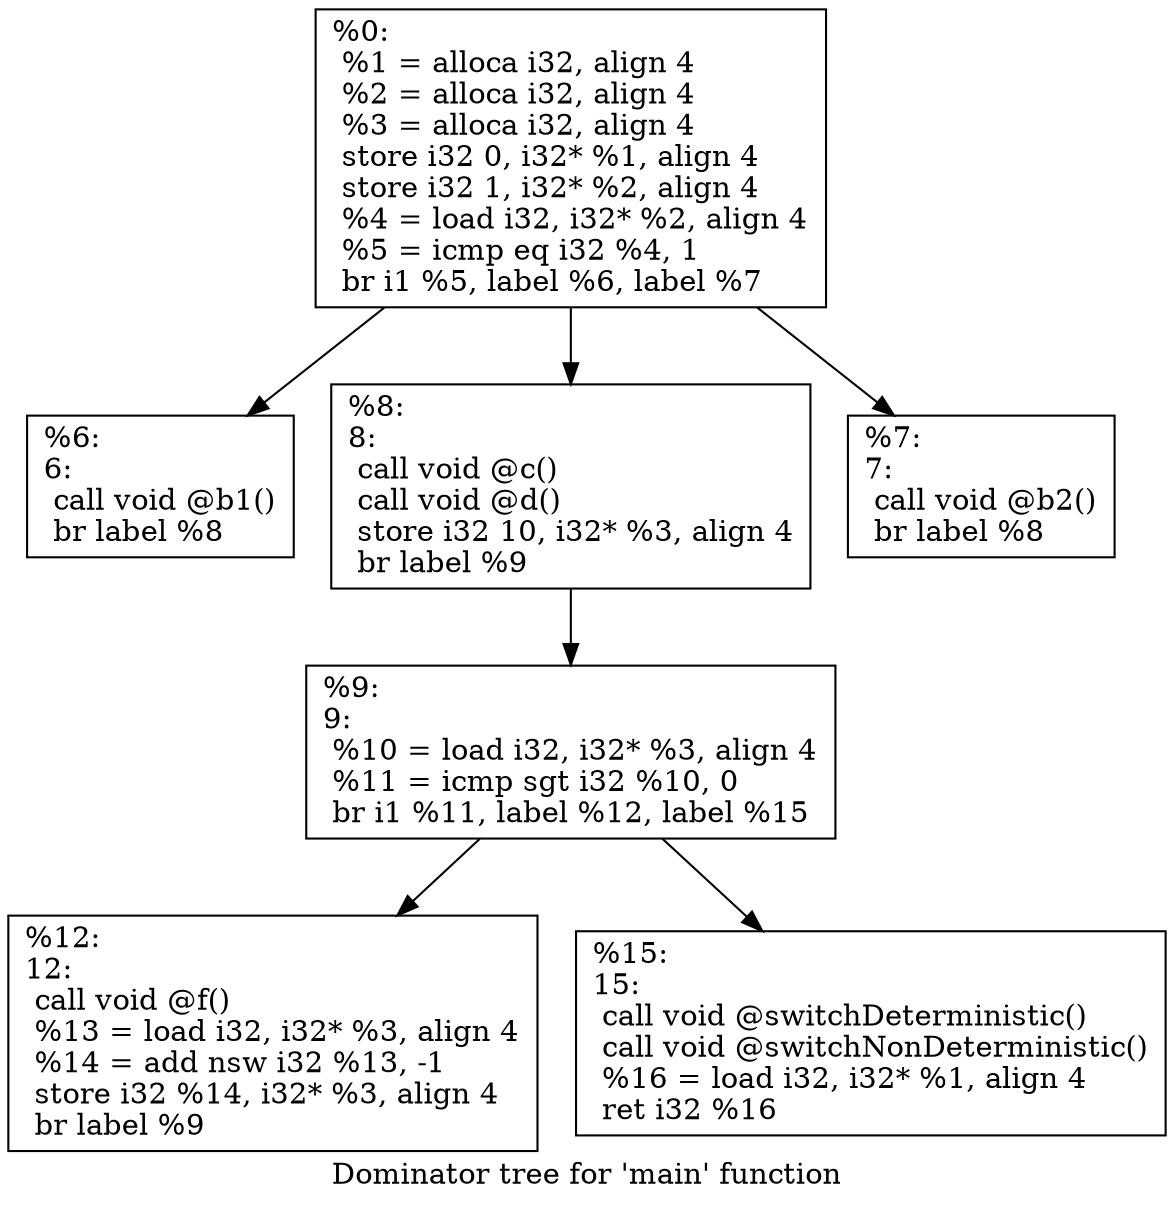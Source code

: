 digraph "Dominator tree for 'main' function" {
	label="Dominator tree for 'main' function";

	Node0x55e65c02fe00 [shape=record,label="{%0:\l  %1 = alloca i32, align 4\l  %2 = alloca i32, align 4\l  %3 = alloca i32, align 4\l  store i32 0, i32* %1, align 4\l  store i32 1, i32* %2, align 4\l  %4 = load i32, i32* %2, align 4\l  %5 = icmp eq i32 %4, 1\l  br i1 %5, label %6, label %7\l}"];
	Node0x55e65c02fe00 -> Node0x55e65c02ebb0;
	Node0x55e65c02fe00 -> Node0x55e65c02d590;
	Node0x55e65c02fe00 -> Node0x55e65c02a000;
	Node0x55e65c02ebb0 [shape=record,label="{%6:\l6:                                                \l  call void @b1()\l  br label %8\l}"];
	Node0x55e65c02d590 [shape=record,label="{%8:\l8:                                                \l  call void @c()\l  call void @d()\l  store i32 10, i32* %3, align 4\l  br label %9\l}"];
	Node0x55e65c02d590 -> Node0x55e65c02d5f0;
	Node0x55e65c02d5f0 [shape=record,label="{%9:\l9:                                                \l  %10 = load i32, i32* %3, align 4\l  %11 = icmp sgt i32 %10, 0\l  br i1 %11, label %12, label %15\l}"];
	Node0x55e65c02d5f0 -> Node0x55e65c029f40;
	Node0x55e65c02d5f0 -> Node0x55e65c029fa0;
	Node0x55e65c029f40 [shape=record,label="{%12:\l12:                                               \l  call void @f()\l  %13 = load i32, i32* %3, align 4\l  %14 = add nsw i32 %13, -1\l  store i32 %14, i32* %3, align 4\l  br label %9\l}"];
	Node0x55e65c029fa0 [shape=record,label="{%15:\l15:                                               \l  call void @switchDeterministic()\l  call void @switchNonDeterministic()\l  %16 = load i32, i32* %1, align 4\l  ret i32 %16\l}"];
	Node0x55e65c02a000 [shape=record,label="{%7:\l7:                                                \l  call void @b2()\l  br label %8\l}"];
}
